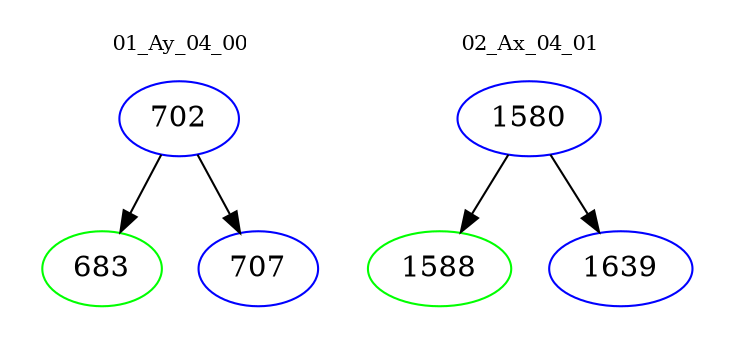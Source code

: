 digraph{
subgraph cluster_0 {
color = white
label = "01_Ay_04_00";
fontsize=10;
T0_702 [label="702", color="blue"]
T0_702 -> T0_683 [color="black"]
T0_683 [label="683", color="green"]
T0_702 -> T0_707 [color="black"]
T0_707 [label="707", color="blue"]
}
subgraph cluster_1 {
color = white
label = "02_Ax_04_01";
fontsize=10;
T1_1580 [label="1580", color="blue"]
T1_1580 -> T1_1588 [color="black"]
T1_1588 [label="1588", color="green"]
T1_1580 -> T1_1639 [color="black"]
T1_1639 [label="1639", color="blue"]
}
}
